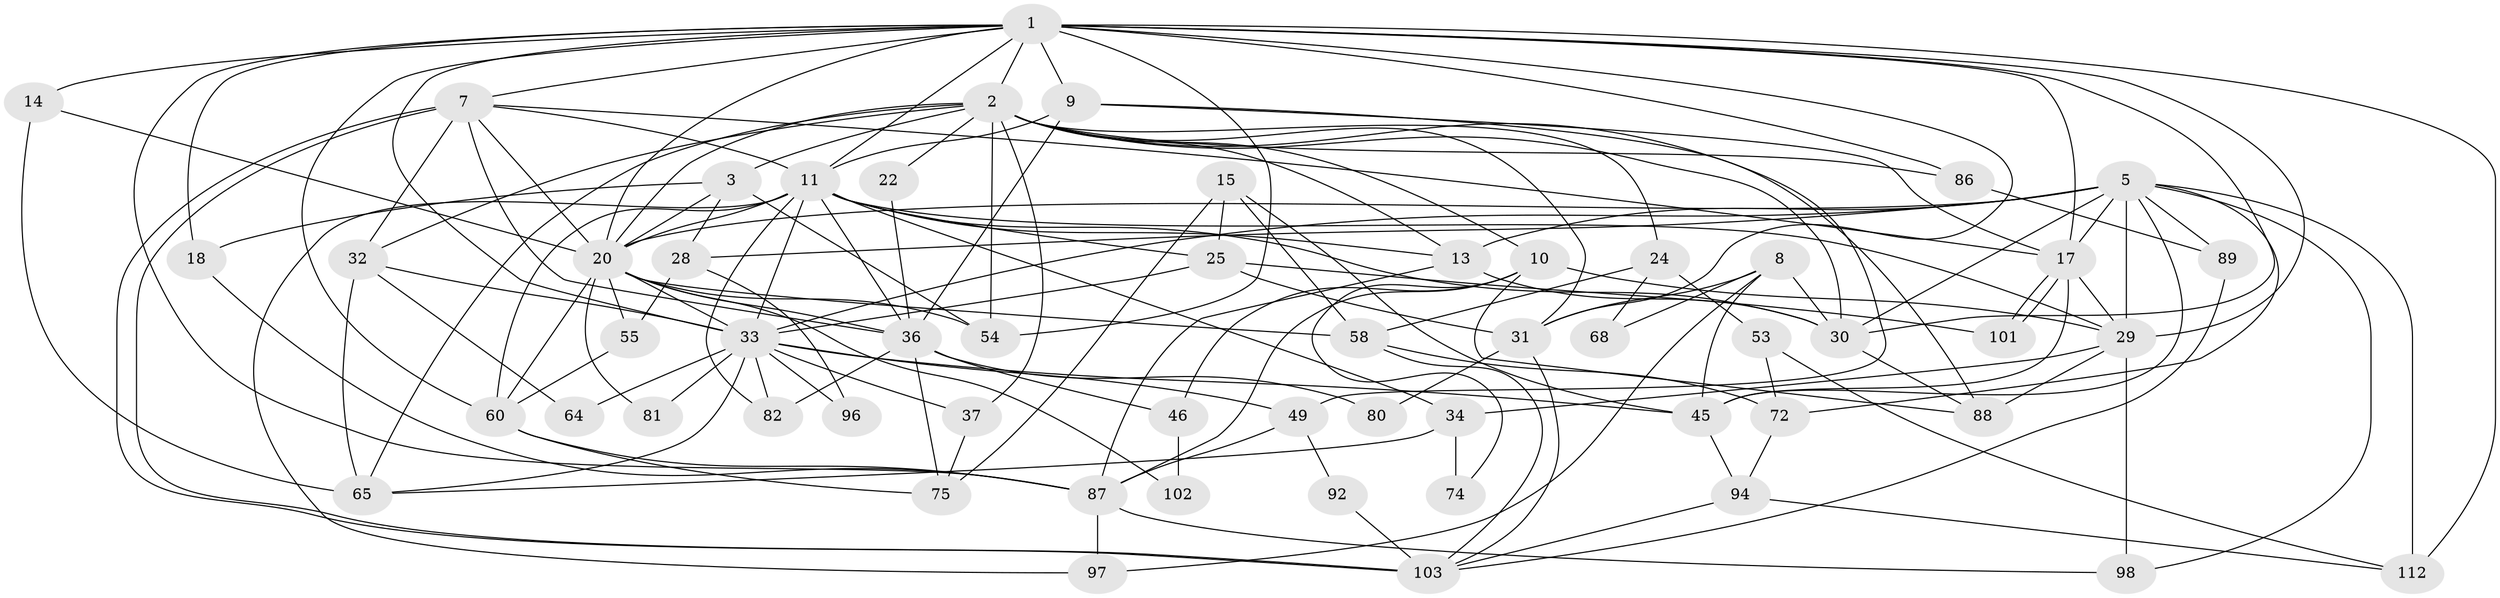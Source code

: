 // original degree distribution, {4: 0.30701754385964913, 8: 0.02631578947368421, 6: 0.10526315789473684, 3: 0.2807017543859649, 5: 0.13157894736842105, 7: 0.02631578947368421, 2: 0.12280701754385964}
// Generated by graph-tools (version 1.1) at 2025/15/03/09/25 04:15:01]
// undirected, 57 vertices, 152 edges
graph export_dot {
graph [start="1"]
  node [color=gray90,style=filled];
  1 [super="+62+4"];
  2 [super="+105+39"];
  3 [super="+73"];
  5 [super="+100+12"];
  7 [super="+42+83"];
  8 [super="+44"];
  9 [super="+41"];
  10 [super="+38"];
  11 [super="+19+40+57+23"];
  13 [super="+26"];
  14 [super="+43"];
  15;
  17 [super="+77"];
  18;
  20 [super="+61+21+56"];
  22;
  24;
  25 [super="+48"];
  28 [super="+51"];
  29 [super="+52"];
  30 [super="+106+78"];
  31 [super="+69"];
  32 [super="+35"];
  33 [super="+111+79+85"];
  34;
  36 [super="+84"];
  37;
  45 [super="+71"];
  46;
  49;
  53;
  54 [super="+76"];
  55;
  58;
  60 [super="+70+93"];
  64;
  65;
  68;
  72 [super="+95"];
  74;
  75;
  80;
  81;
  82;
  86;
  87 [super="+113"];
  88;
  89;
  92;
  94;
  96;
  97;
  98;
  101;
  102;
  103 [super="+104"];
  112;
  1 -- 14 [weight=2];
  1 -- 112 [weight=2];
  1 -- 20;
  1 -- 87;
  1 -- 9 [weight=3];
  1 -- 7;
  1 -- 18;
  1 -- 54;
  1 -- 86;
  1 -- 29;
  1 -- 30;
  1 -- 17;
  1 -- 11;
  1 -- 2 [weight=2];
  1 -- 33;
  1 -- 31;
  1 -- 60;
  2 -- 30;
  2 -- 54 [weight=2];
  2 -- 32;
  2 -- 20;
  2 -- 3;
  2 -- 65;
  2 -- 37;
  2 -- 10;
  2 -- 13;
  2 -- 22;
  2 -- 24;
  2 -- 86;
  2 -- 88;
  2 -- 31;
  3 -- 28 [weight=2];
  3 -- 18;
  3 -- 54;
  3 -- 20 [weight=2];
  5 -- 98;
  5 -- 33;
  5 -- 20;
  5 -- 13;
  5 -- 112;
  5 -- 17;
  5 -- 89;
  5 -- 28;
  5 -- 30;
  5 -- 45;
  5 -- 72;
  5 -- 29;
  7 -- 103 [weight=2];
  7 -- 103;
  7 -- 32;
  7 -- 17;
  7 -- 20;
  7 -- 36;
  7 -- 11;
  8 -- 97;
  8 -- 68;
  8 -- 31 [weight=2];
  8 -- 30;
  8 -- 45;
  9 -- 17;
  9 -- 49;
  9 -- 36;
  9 -- 11;
  10 -- 88 [weight=2];
  10 -- 74;
  10 -- 29;
  10 -- 46;
  10 -- 87;
  11 -- 34;
  11 -- 60 [weight=2];
  11 -- 20 [weight=2];
  11 -- 33;
  11 -- 97;
  11 -- 13;
  11 -- 82;
  11 -- 25;
  11 -- 29 [weight=2];
  11 -- 36;
  11 -- 30;
  13 -- 30;
  13 -- 87;
  14 -- 20;
  14 -- 65;
  15 -- 58;
  15 -- 25;
  15 -- 45;
  15 -- 75;
  17 -- 101;
  17 -- 101;
  17 -- 45;
  17 -- 29;
  18 -- 87;
  20 -- 36 [weight=2];
  20 -- 54;
  20 -- 81;
  20 -- 33;
  20 -- 102;
  20 -- 55;
  20 -- 58;
  20 -- 60 [weight=2];
  22 -- 36;
  24 -- 58;
  24 -- 53;
  24 -- 68;
  25 -- 33;
  25 -- 101;
  25 -- 31;
  28 -- 55;
  28 -- 96;
  29 -- 34;
  29 -- 98;
  29 -- 88;
  30 -- 88;
  31 -- 80;
  31 -- 103;
  32 -- 33;
  32 -- 65;
  32 -- 64;
  33 -- 64;
  33 -- 96;
  33 -- 65;
  33 -- 45;
  33 -- 81;
  33 -- 82;
  33 -- 37;
  33 -- 49;
  34 -- 65;
  34 -- 74;
  36 -- 75;
  36 -- 46;
  36 -- 80;
  36 -- 82;
  37 -- 75;
  45 -- 94;
  46 -- 102;
  49 -- 87;
  49 -- 92;
  53 -- 112;
  53 -- 72;
  55 -- 60;
  58 -- 72;
  58 -- 103;
  60 -- 75;
  60 -- 87;
  72 -- 94;
  86 -- 89;
  87 -- 97;
  87 -- 98;
  89 -- 103;
  92 -- 103;
  94 -- 112;
  94 -- 103;
}
